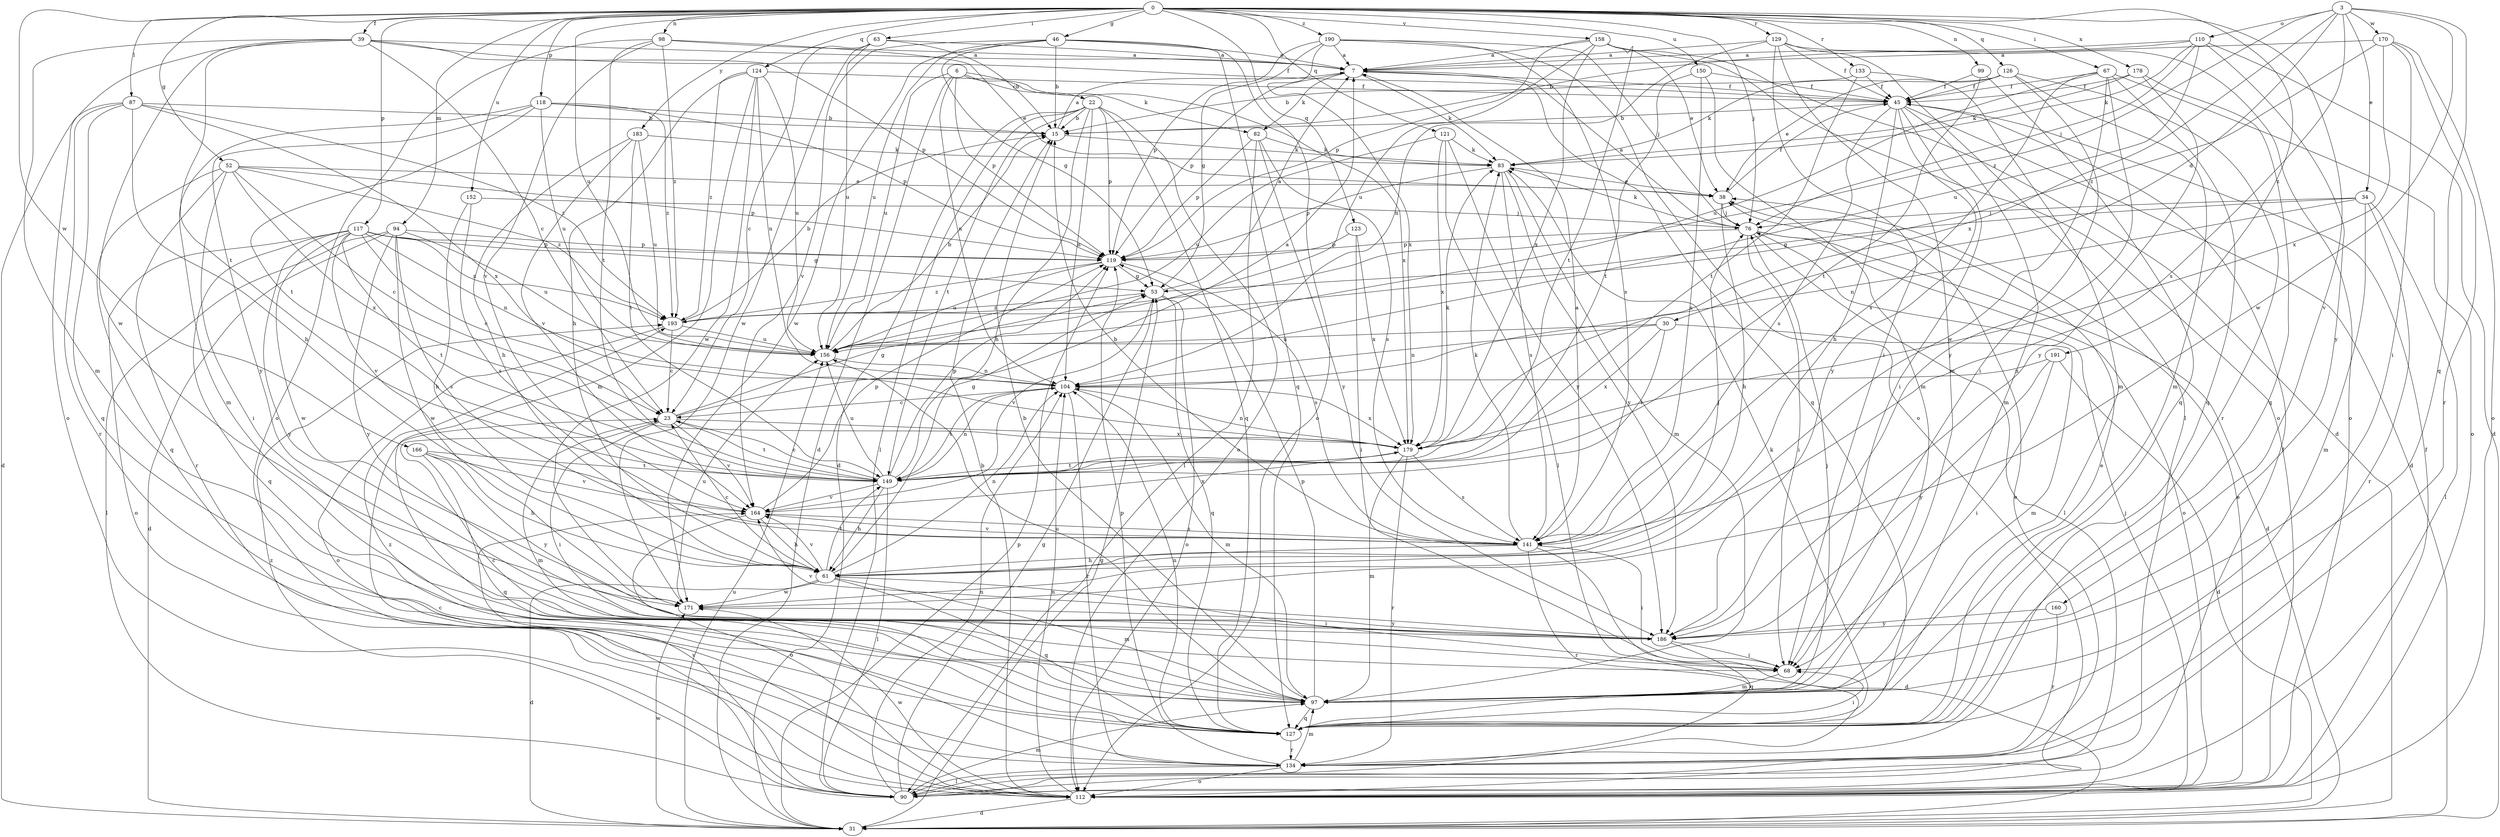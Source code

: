 strict digraph  {
0;
3;
6;
7;
15;
22;
23;
30;
31;
34;
38;
39;
45;
46;
52;
53;
61;
63;
67;
68;
76;
82;
83;
87;
90;
94;
97;
98;
99;
104;
110;
112;
117;
118;
119;
121;
123;
124;
126;
127;
129;
133;
134;
141;
149;
150;
152;
156;
158;
160;
164;
166;
170;
171;
178;
179;
183;
186;
190;
191;
193;
0 -> 39  [label=f];
0 -> 46  [label=g];
0 -> 52  [label=g];
0 -> 63  [label=i];
0 -> 67  [label=i];
0 -> 76  [label=j];
0 -> 87  [label=l];
0 -> 94  [label=m];
0 -> 98  [label=n];
0 -> 99  [label=n];
0 -> 117  [label=p];
0 -> 118  [label=p];
0 -> 121  [label=q];
0 -> 123  [label=q];
0 -> 124  [label=q];
0 -> 126  [label=q];
0 -> 129  [label=r];
0 -> 133  [label=r];
0 -> 150  [label=u];
0 -> 152  [label=u];
0 -> 156  [label=u];
0 -> 158  [label=v];
0 -> 160  [label=v];
0 -> 166  [label=w];
0 -> 178  [label=x];
0 -> 183  [label=y];
0 -> 190  [label=z];
0 -> 191  [label=z];
3 -> 30  [label=d];
3 -> 34  [label=e];
3 -> 110  [label=o];
3 -> 127  [label=q];
3 -> 141  [label=s];
3 -> 170  [label=w];
3 -> 171  [label=w];
3 -> 179  [label=x];
3 -> 193  [label=z];
6 -> 22  [label=c];
6 -> 31  [label=d];
6 -> 82  [label=k];
6 -> 104  [label=n];
6 -> 119  [label=p];
6 -> 156  [label=u];
6 -> 179  [label=x];
7 -> 45  [label=f];
7 -> 82  [label=k];
7 -> 83  [label=k];
7 -> 119  [label=p];
7 -> 127  [label=q];
15 -> 7  [label=a];
15 -> 83  [label=k];
22 -> 15  [label=b];
22 -> 31  [label=d];
22 -> 61  [label=h];
22 -> 90  [label=l];
22 -> 104  [label=n];
22 -> 112  [label=o];
22 -> 119  [label=p];
22 -> 127  [label=q];
22 -> 149  [label=t];
23 -> 7  [label=a];
23 -> 53  [label=g];
23 -> 68  [label=i];
23 -> 97  [label=m];
23 -> 149  [label=t];
23 -> 164  [label=v];
23 -> 179  [label=x];
30 -> 97  [label=m];
30 -> 104  [label=n];
30 -> 149  [label=t];
30 -> 156  [label=u];
30 -> 179  [label=x];
31 -> 53  [label=g];
31 -> 119  [label=p];
31 -> 156  [label=u];
31 -> 171  [label=w];
34 -> 53  [label=g];
34 -> 76  [label=j];
34 -> 90  [label=l];
34 -> 97  [label=m];
34 -> 104  [label=n];
34 -> 134  [label=r];
38 -> 45  [label=f];
38 -> 61  [label=h];
38 -> 76  [label=j];
39 -> 7  [label=a];
39 -> 23  [label=c];
39 -> 45  [label=f];
39 -> 97  [label=m];
39 -> 112  [label=o];
39 -> 119  [label=p];
39 -> 149  [label=t];
39 -> 171  [label=w];
45 -> 15  [label=b];
45 -> 31  [label=d];
45 -> 61  [label=h];
45 -> 68  [label=i];
45 -> 97  [label=m];
45 -> 141  [label=s];
45 -> 186  [label=y];
46 -> 7  [label=a];
46 -> 15  [label=b];
46 -> 53  [label=g];
46 -> 112  [label=o];
46 -> 127  [label=q];
46 -> 156  [label=u];
46 -> 164  [label=v];
46 -> 171  [label=w];
52 -> 23  [label=c];
52 -> 38  [label=e];
52 -> 68  [label=i];
52 -> 119  [label=p];
52 -> 127  [label=q];
52 -> 134  [label=r];
52 -> 179  [label=x];
52 -> 193  [label=z];
53 -> 7  [label=a];
53 -> 112  [label=o];
53 -> 127  [label=q];
53 -> 164  [label=v];
53 -> 193  [label=z];
61 -> 23  [label=c];
61 -> 31  [label=d];
61 -> 68  [label=i];
61 -> 76  [label=j];
61 -> 97  [label=m];
61 -> 104  [label=n];
61 -> 127  [label=q];
61 -> 149  [label=t];
61 -> 164  [label=v];
61 -> 171  [label=w];
63 -> 7  [label=a];
63 -> 15  [label=b];
63 -> 23  [label=c];
63 -> 156  [label=u];
63 -> 171  [label=w];
67 -> 45  [label=f];
67 -> 112  [label=o];
67 -> 127  [label=q];
67 -> 141  [label=s];
67 -> 156  [label=u];
67 -> 171  [label=w];
67 -> 186  [label=y];
68 -> 97  [label=m];
76 -> 7  [label=a];
76 -> 31  [label=d];
76 -> 68  [label=i];
76 -> 83  [label=k];
76 -> 90  [label=l];
76 -> 112  [label=o];
76 -> 119  [label=p];
82 -> 83  [label=k];
82 -> 90  [label=l];
82 -> 119  [label=p];
82 -> 141  [label=s];
82 -> 186  [label=y];
83 -> 38  [label=e];
83 -> 97  [label=m];
83 -> 119  [label=p];
83 -> 141  [label=s];
83 -> 186  [label=y];
87 -> 15  [label=b];
87 -> 31  [label=d];
87 -> 61  [label=h];
87 -> 127  [label=q];
87 -> 134  [label=r];
87 -> 179  [label=x];
87 -> 193  [label=z];
90 -> 23  [label=c];
90 -> 38  [label=e];
90 -> 45  [label=f];
90 -> 53  [label=g];
90 -> 97  [label=m];
90 -> 104  [label=n];
90 -> 164  [label=v];
90 -> 193  [label=z];
94 -> 31  [label=d];
94 -> 90  [label=l];
94 -> 119  [label=p];
94 -> 141  [label=s];
94 -> 156  [label=u];
94 -> 171  [label=w];
94 -> 186  [label=y];
97 -> 15  [label=b];
97 -> 23  [label=c];
97 -> 76  [label=j];
97 -> 119  [label=p];
97 -> 127  [label=q];
97 -> 156  [label=u];
98 -> 7  [label=a];
98 -> 38  [label=e];
98 -> 112  [label=o];
98 -> 149  [label=t];
98 -> 164  [label=v];
98 -> 193  [label=z];
99 -> 45  [label=f];
99 -> 127  [label=q];
99 -> 149  [label=t];
104 -> 23  [label=c];
104 -> 97  [label=m];
104 -> 134  [label=r];
104 -> 149  [label=t];
104 -> 179  [label=x];
110 -> 7  [label=a];
110 -> 15  [label=b];
110 -> 31  [label=d];
110 -> 76  [label=j];
110 -> 83  [label=k];
110 -> 156  [label=u];
110 -> 186  [label=y];
112 -> 15  [label=b];
112 -> 31  [label=d];
112 -> 38  [label=e];
112 -> 45  [label=f];
112 -> 76  [label=j];
112 -> 104  [label=n];
112 -> 171  [label=w];
117 -> 23  [label=c];
117 -> 53  [label=g];
117 -> 104  [label=n];
117 -> 112  [label=o];
117 -> 119  [label=p];
117 -> 127  [label=q];
117 -> 149  [label=t];
117 -> 164  [label=v];
117 -> 171  [label=w];
117 -> 186  [label=y];
117 -> 193  [label=z];
118 -> 15  [label=b];
118 -> 97  [label=m];
118 -> 119  [label=p];
118 -> 149  [label=t];
118 -> 156  [label=u];
118 -> 186  [label=y];
118 -> 193  [label=z];
119 -> 53  [label=g];
119 -> 141  [label=s];
119 -> 156  [label=u];
119 -> 193  [label=z];
121 -> 83  [label=k];
121 -> 90  [label=l];
121 -> 156  [label=u];
121 -> 179  [label=x];
121 -> 186  [label=y];
123 -> 68  [label=i];
123 -> 119  [label=p];
123 -> 179  [label=x];
124 -> 45  [label=f];
124 -> 61  [label=h];
124 -> 97  [label=m];
124 -> 104  [label=n];
124 -> 156  [label=u];
124 -> 171  [label=w];
124 -> 193  [label=z];
126 -> 38  [label=e];
126 -> 45  [label=f];
126 -> 68  [label=i];
126 -> 83  [label=k];
126 -> 97  [label=m];
126 -> 134  [label=r];
127 -> 38  [label=e];
127 -> 68  [label=i];
127 -> 83  [label=k];
127 -> 104  [label=n];
127 -> 134  [label=r];
129 -> 7  [label=a];
129 -> 45  [label=f];
129 -> 68  [label=i];
129 -> 90  [label=l];
129 -> 97  [label=m];
129 -> 104  [label=n];
129 -> 112  [label=o];
133 -> 15  [label=b];
133 -> 45  [label=f];
133 -> 97  [label=m];
133 -> 149  [label=t];
134 -> 90  [label=l];
134 -> 97  [label=m];
134 -> 112  [label=o];
134 -> 119  [label=p];
134 -> 193  [label=z];
141 -> 7  [label=a];
141 -> 15  [label=b];
141 -> 31  [label=d];
141 -> 61  [label=h];
141 -> 68  [label=i];
141 -> 83  [label=k];
141 -> 134  [label=r];
141 -> 164  [label=v];
149 -> 23  [label=c];
149 -> 53  [label=g];
149 -> 61  [label=h];
149 -> 90  [label=l];
149 -> 104  [label=n];
149 -> 119  [label=p];
149 -> 156  [label=u];
149 -> 164  [label=v];
150 -> 45  [label=f];
150 -> 97  [label=m];
150 -> 141  [label=s];
150 -> 149  [label=t];
152 -> 61  [label=h];
152 -> 76  [label=j];
152 -> 141  [label=s];
156 -> 15  [label=b];
156 -> 104  [label=n];
158 -> 7  [label=a];
158 -> 31  [label=d];
158 -> 38  [label=e];
158 -> 112  [label=o];
158 -> 119  [label=p];
158 -> 149  [label=t];
158 -> 156  [label=u];
158 -> 179  [label=x];
160 -> 134  [label=r];
160 -> 186  [label=y];
164 -> 61  [label=h];
164 -> 112  [label=o];
164 -> 119  [label=p];
164 -> 141  [label=s];
164 -> 179  [label=x];
166 -> 61  [label=h];
166 -> 127  [label=q];
166 -> 149  [label=t];
166 -> 164  [label=v];
166 -> 186  [label=y];
170 -> 7  [label=a];
170 -> 68  [label=i];
170 -> 112  [label=o];
170 -> 134  [label=r];
170 -> 179  [label=x];
170 -> 193  [label=z];
171 -> 156  [label=u];
171 -> 186  [label=y];
178 -> 45  [label=f];
178 -> 83  [label=k];
178 -> 127  [label=q];
178 -> 186  [label=y];
179 -> 83  [label=k];
179 -> 97  [label=m];
179 -> 104  [label=n];
179 -> 134  [label=r];
179 -> 141  [label=s];
179 -> 149  [label=t];
183 -> 61  [label=h];
183 -> 83  [label=k];
183 -> 149  [label=t];
183 -> 156  [label=u];
183 -> 164  [label=v];
186 -> 68  [label=i];
186 -> 127  [label=q];
186 -> 164  [label=v];
190 -> 7  [label=a];
190 -> 53  [label=g];
190 -> 76  [label=j];
190 -> 112  [label=o];
190 -> 119  [label=p];
190 -> 141  [label=s];
190 -> 179  [label=x];
191 -> 31  [label=d];
191 -> 68  [label=i];
191 -> 104  [label=n];
191 -> 186  [label=y];
193 -> 15  [label=b];
193 -> 23  [label=c];
193 -> 112  [label=o];
193 -> 156  [label=u];
}
